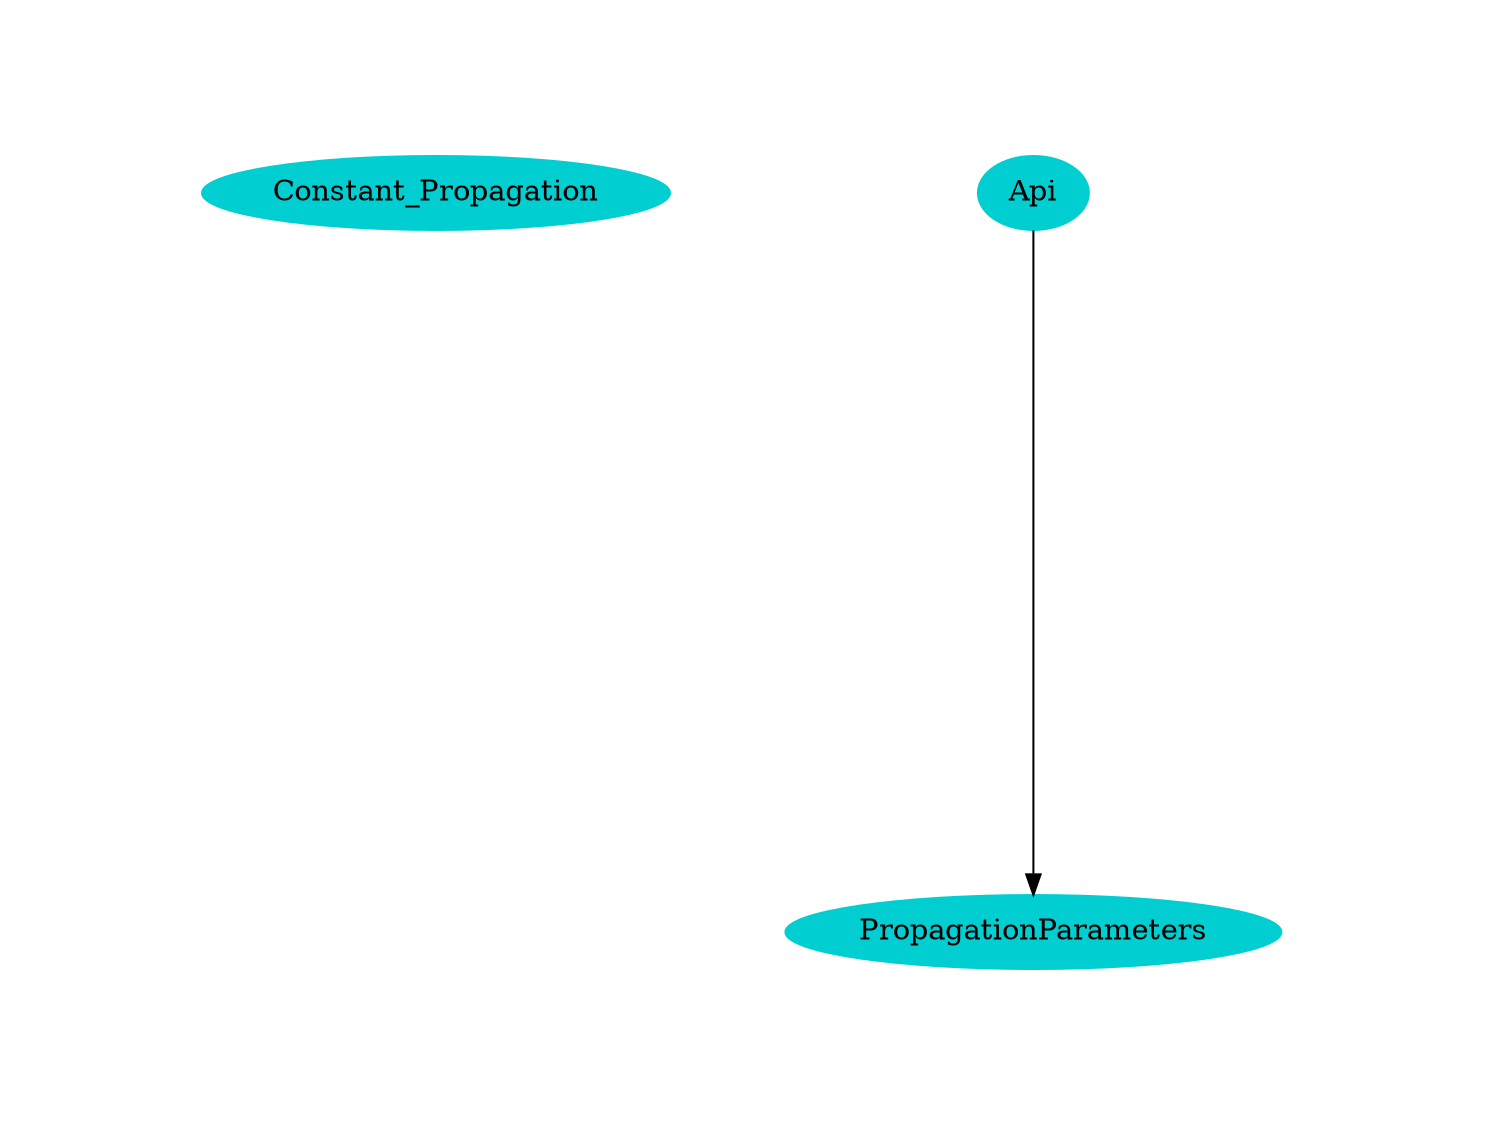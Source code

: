 digraph "Plugin architecture (constant_propagation)" { node [href="\N.html"];
  size="10,7.5";
  ratio="fill";
  
  fontsize="12pt";
  rankdir = TB ;
"Constant_Propagation" [style=filled, color=darkturquoise];
"PropagationParameters" [style=filled, color=darkturquoise];
"Api" [style=filled, color=darkturquoise];
"Api" -> "PropagationParameters";
}
